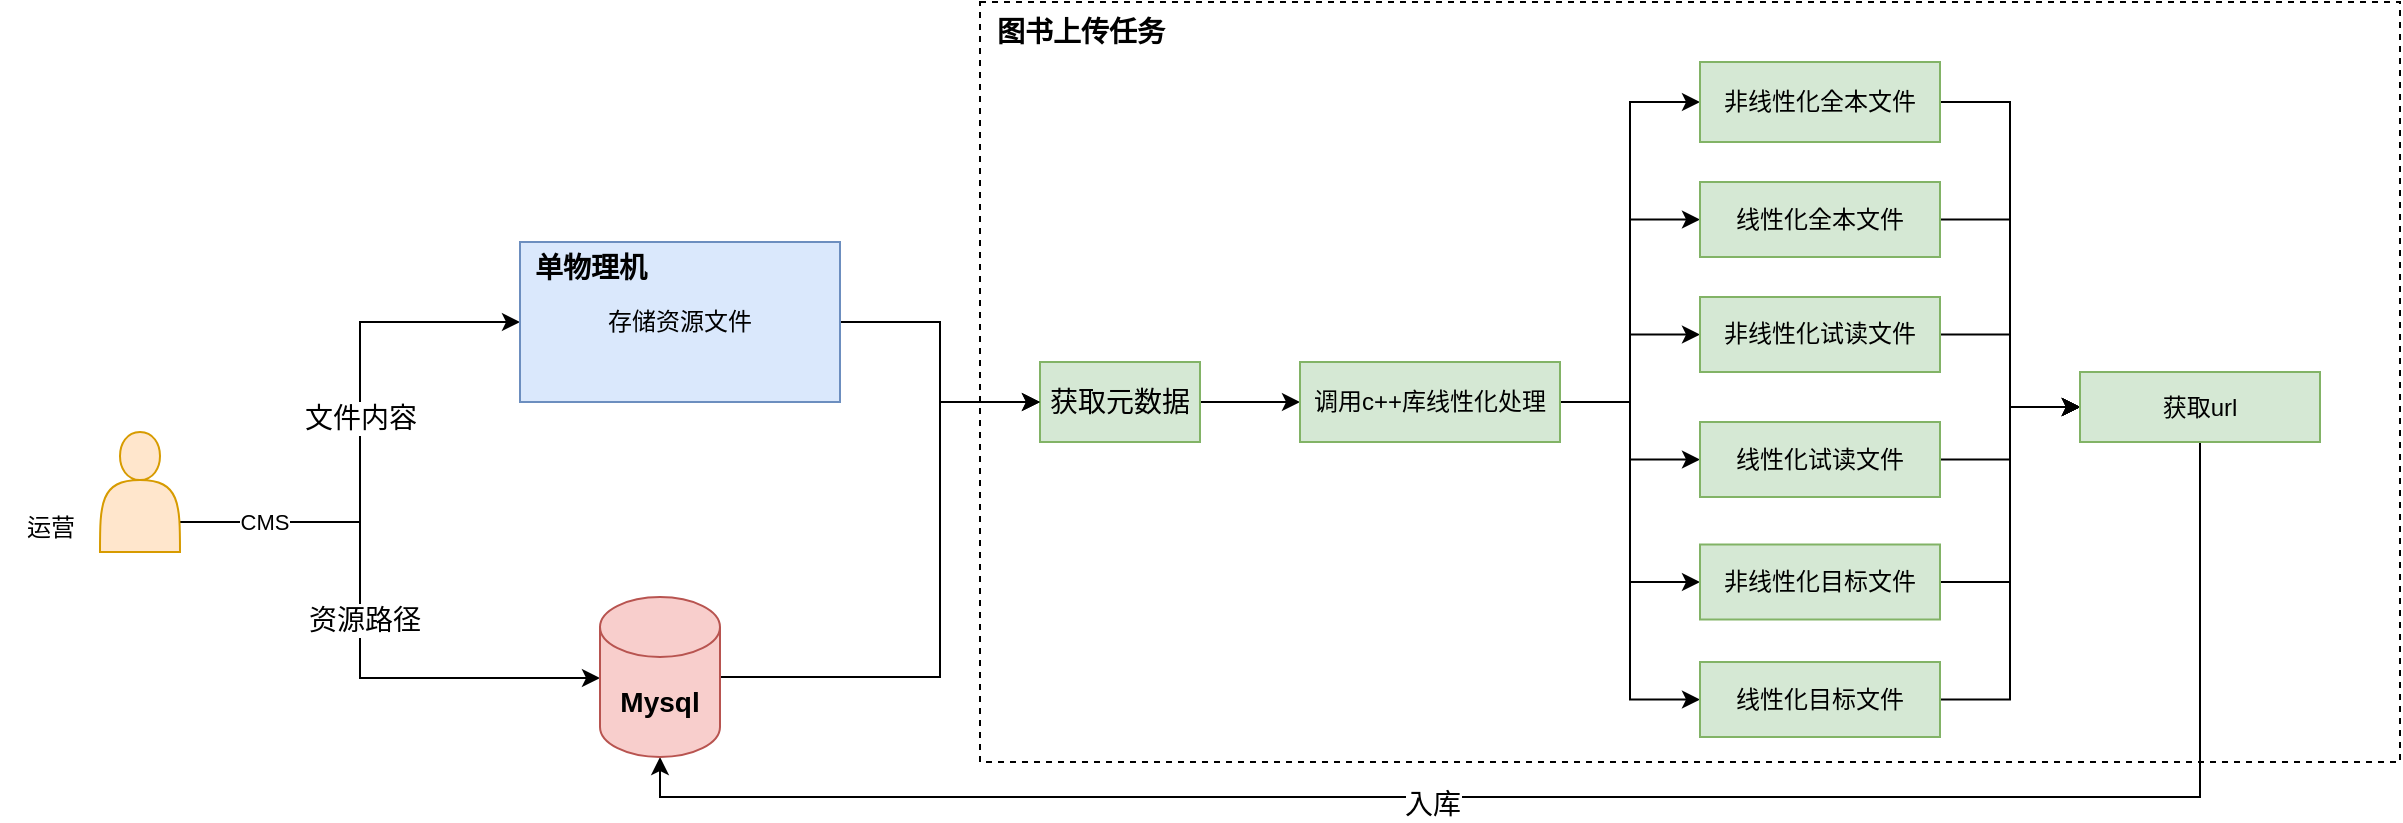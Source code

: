 <mxfile version="21.6.8" type="github">
  <diagram name="第 1 页" id="80tG6JO-mC-Tp9KeBumF">
    <mxGraphModel dx="1434" dy="750" grid="1" gridSize="10" guides="1" tooltips="1" connect="1" arrows="1" fold="1" page="1" pageScale="1" pageWidth="827" pageHeight="1169" math="0" shadow="0">
      <root>
        <mxCell id="0" />
        <mxCell id="1" parent="0" />
        <mxCell id="5UkGeeMsDtwPfgDZ-Mkb-49" value="" style="rounded=0;whiteSpace=wrap;html=1;dashed=1;" vertex="1" parent="1">
          <mxGeometry x="520" y="310" width="710" height="380" as="geometry" />
        </mxCell>
        <mxCell id="5UkGeeMsDtwPfgDZ-Mkb-44" style="edgeStyle=orthogonalEdgeStyle;rounded=0;orthogonalLoop=1;jettySize=auto;html=1;exitX=1;exitY=0.75;exitDx=0;exitDy=0;entryX=0;entryY=0.5;entryDx=0;entryDy=0;" edge="1" parent="1" source="5UkGeeMsDtwPfgDZ-Mkb-1" target="5UkGeeMsDtwPfgDZ-Mkb-42">
          <mxGeometry relative="1" as="geometry">
            <Array as="points">
              <mxPoint x="120" y="570" />
              <mxPoint x="210" y="570" />
              <mxPoint x="210" y="470" />
            </Array>
          </mxGeometry>
        </mxCell>
        <mxCell id="5UkGeeMsDtwPfgDZ-Mkb-48" value="&lt;font style=&quot;font-size: 14px;&quot;&gt;文件内容&lt;/font&gt;" style="edgeLabel;html=1;align=center;verticalAlign=middle;resizable=0;points=[];" vertex="1" connectable="0" parent="5UkGeeMsDtwPfgDZ-Mkb-44">
          <mxGeometry x="0.061" relative="1" as="geometry">
            <mxPoint y="1" as="offset" />
          </mxGeometry>
        </mxCell>
        <mxCell id="5UkGeeMsDtwPfgDZ-Mkb-46" style="edgeStyle=orthogonalEdgeStyle;rounded=0;orthogonalLoop=1;jettySize=auto;html=1;exitX=1;exitY=0.75;exitDx=0;exitDy=0;" edge="1" parent="1" source="5UkGeeMsDtwPfgDZ-Mkb-1" target="5UkGeeMsDtwPfgDZ-Mkb-36">
          <mxGeometry relative="1" as="geometry">
            <Array as="points">
              <mxPoint x="120" y="570" />
              <mxPoint x="210" y="570" />
              <mxPoint x="210" y="648" />
            </Array>
          </mxGeometry>
        </mxCell>
        <mxCell id="5UkGeeMsDtwPfgDZ-Mkb-47" value="&lt;font style=&quot;font-size: 14px;&quot;&gt;资源路径&lt;/font&gt;" style="edgeLabel;html=1;align=center;verticalAlign=middle;resizable=0;points=[];" vertex="1" connectable="0" parent="5UkGeeMsDtwPfgDZ-Mkb-46">
          <mxGeometry x="0.343" y="2" relative="1" as="geometry">
            <mxPoint x="-24" y="-27" as="offset" />
          </mxGeometry>
        </mxCell>
        <mxCell id="5UkGeeMsDtwPfgDZ-Mkb-53" value="CMS" style="edgeLabel;html=1;align=center;verticalAlign=middle;resizable=0;points=[];" vertex="1" connectable="0" parent="5UkGeeMsDtwPfgDZ-Mkb-46">
          <mxGeometry x="-0.707" y="-3" relative="1" as="geometry">
            <mxPoint y="-3" as="offset" />
          </mxGeometry>
        </mxCell>
        <mxCell id="5UkGeeMsDtwPfgDZ-Mkb-1" value="" style="shape=actor;whiteSpace=wrap;html=1;fillColor=#ffe6cc;strokeColor=#d79b00;" vertex="1" parent="1">
          <mxGeometry x="80" y="525" width="40" height="60" as="geometry" />
        </mxCell>
        <mxCell id="5UkGeeMsDtwPfgDZ-Mkb-11" value="" style="edgeStyle=orthogonalEdgeStyle;rounded=0;orthogonalLoop=1;jettySize=auto;html=1;" edge="1" parent="1" source="5UkGeeMsDtwPfgDZ-Mkb-9" target="5UkGeeMsDtwPfgDZ-Mkb-10">
          <mxGeometry relative="1" as="geometry" />
        </mxCell>
        <mxCell id="5UkGeeMsDtwPfgDZ-Mkb-9" value="&lt;font style=&quot;font-size: 14px;&quot;&gt;获取元数据&lt;/font&gt;" style="rounded=0;whiteSpace=wrap;html=1;fillColor=#d5e8d4;strokeColor=#82b366;" vertex="1" parent="1">
          <mxGeometry x="550" y="490" width="80" height="40" as="geometry" />
        </mxCell>
        <mxCell id="5UkGeeMsDtwPfgDZ-Mkb-19" style="edgeStyle=orthogonalEdgeStyle;rounded=0;orthogonalLoop=1;jettySize=auto;html=1;exitX=1;exitY=0.5;exitDx=0;exitDy=0;entryX=0;entryY=0.5;entryDx=0;entryDy=0;" edge="1" parent="1" source="5UkGeeMsDtwPfgDZ-Mkb-10" target="5UkGeeMsDtwPfgDZ-Mkb-12">
          <mxGeometry relative="1" as="geometry" />
        </mxCell>
        <mxCell id="5UkGeeMsDtwPfgDZ-Mkb-20" style="edgeStyle=orthogonalEdgeStyle;rounded=0;orthogonalLoop=1;jettySize=auto;html=1;exitX=1;exitY=0.5;exitDx=0;exitDy=0;entryX=0;entryY=0.5;entryDx=0;entryDy=0;" edge="1" parent="1" source="5UkGeeMsDtwPfgDZ-Mkb-10" target="5UkGeeMsDtwPfgDZ-Mkb-13">
          <mxGeometry relative="1" as="geometry" />
        </mxCell>
        <mxCell id="5UkGeeMsDtwPfgDZ-Mkb-21" style="edgeStyle=orthogonalEdgeStyle;rounded=0;orthogonalLoop=1;jettySize=auto;html=1;exitX=1;exitY=0.5;exitDx=0;exitDy=0;entryX=0;entryY=0.5;entryDx=0;entryDy=0;" edge="1" parent="1" source="5UkGeeMsDtwPfgDZ-Mkb-10" target="5UkGeeMsDtwPfgDZ-Mkb-14">
          <mxGeometry relative="1" as="geometry" />
        </mxCell>
        <mxCell id="5UkGeeMsDtwPfgDZ-Mkb-22" style="edgeStyle=orthogonalEdgeStyle;rounded=0;orthogonalLoop=1;jettySize=auto;html=1;exitX=1;exitY=0.5;exitDx=0;exitDy=0;entryX=0;entryY=0.5;entryDx=0;entryDy=0;" edge="1" parent="1" source="5UkGeeMsDtwPfgDZ-Mkb-10" target="5UkGeeMsDtwPfgDZ-Mkb-15">
          <mxGeometry relative="1" as="geometry" />
        </mxCell>
        <mxCell id="5UkGeeMsDtwPfgDZ-Mkb-24" style="edgeStyle=orthogonalEdgeStyle;rounded=0;orthogonalLoop=1;jettySize=auto;html=1;exitX=1;exitY=0.5;exitDx=0;exitDy=0;entryX=0;entryY=0.5;entryDx=0;entryDy=0;" edge="1" parent="1" source="5UkGeeMsDtwPfgDZ-Mkb-10" target="5UkGeeMsDtwPfgDZ-Mkb-16">
          <mxGeometry relative="1" as="geometry" />
        </mxCell>
        <mxCell id="5UkGeeMsDtwPfgDZ-Mkb-25" style="edgeStyle=orthogonalEdgeStyle;rounded=0;orthogonalLoop=1;jettySize=auto;html=1;exitX=1;exitY=0.5;exitDx=0;exitDy=0;entryX=0;entryY=0.5;entryDx=0;entryDy=0;" edge="1" parent="1" source="5UkGeeMsDtwPfgDZ-Mkb-10" target="5UkGeeMsDtwPfgDZ-Mkb-17">
          <mxGeometry relative="1" as="geometry" />
        </mxCell>
        <mxCell id="5UkGeeMsDtwPfgDZ-Mkb-10" value="调用c++库线性化处理" style="rounded=0;whiteSpace=wrap;html=1;fillColor=#d5e8d4;strokeColor=#82b366;" vertex="1" parent="1">
          <mxGeometry x="680" y="490" width="130" height="40" as="geometry" />
        </mxCell>
        <mxCell id="5UkGeeMsDtwPfgDZ-Mkb-27" style="edgeStyle=orthogonalEdgeStyle;rounded=0;orthogonalLoop=1;jettySize=auto;html=1;exitX=1;exitY=0.5;exitDx=0;exitDy=0;entryX=0;entryY=0.5;entryDx=0;entryDy=0;" edge="1" parent="1" source="5UkGeeMsDtwPfgDZ-Mkb-12" target="5UkGeeMsDtwPfgDZ-Mkb-26">
          <mxGeometry relative="1" as="geometry" />
        </mxCell>
        <mxCell id="5UkGeeMsDtwPfgDZ-Mkb-12" value="非线性化全本文件" style="rounded=0;whiteSpace=wrap;html=1;fillColor=#d5e8d4;strokeColor=#82b366;" vertex="1" parent="1">
          <mxGeometry x="880" y="340" width="120" height="40" as="geometry" />
        </mxCell>
        <mxCell id="5UkGeeMsDtwPfgDZ-Mkb-28" style="edgeStyle=orthogonalEdgeStyle;rounded=0;orthogonalLoop=1;jettySize=auto;html=1;exitX=1;exitY=0.5;exitDx=0;exitDy=0;entryX=0;entryY=0.5;entryDx=0;entryDy=0;" edge="1" parent="1" source="5UkGeeMsDtwPfgDZ-Mkb-13" target="5UkGeeMsDtwPfgDZ-Mkb-26">
          <mxGeometry relative="1" as="geometry" />
        </mxCell>
        <mxCell id="5UkGeeMsDtwPfgDZ-Mkb-13" value="线性化全本文件" style="rounded=0;whiteSpace=wrap;html=1;fillColor=#d5e8d4;strokeColor=#82b366;" vertex="1" parent="1">
          <mxGeometry x="880" y="400" width="120" height="37.5" as="geometry" />
        </mxCell>
        <mxCell id="5UkGeeMsDtwPfgDZ-Mkb-29" style="edgeStyle=orthogonalEdgeStyle;rounded=0;orthogonalLoop=1;jettySize=auto;html=1;exitX=1;exitY=0.5;exitDx=0;exitDy=0;entryX=0;entryY=0.5;entryDx=0;entryDy=0;" edge="1" parent="1" source="5UkGeeMsDtwPfgDZ-Mkb-14" target="5UkGeeMsDtwPfgDZ-Mkb-26">
          <mxGeometry relative="1" as="geometry" />
        </mxCell>
        <mxCell id="5UkGeeMsDtwPfgDZ-Mkb-14" value="非线性化试读文件" style="rounded=0;whiteSpace=wrap;html=1;fillColor=#d5e8d4;strokeColor=#82b366;" vertex="1" parent="1">
          <mxGeometry x="880" y="457.5" width="120" height="37.5" as="geometry" />
        </mxCell>
        <mxCell id="5UkGeeMsDtwPfgDZ-Mkb-30" style="edgeStyle=orthogonalEdgeStyle;rounded=0;orthogonalLoop=1;jettySize=auto;html=1;exitX=1;exitY=0.5;exitDx=0;exitDy=0;entryX=0;entryY=0.5;entryDx=0;entryDy=0;" edge="1" parent="1" source="5UkGeeMsDtwPfgDZ-Mkb-15" target="5UkGeeMsDtwPfgDZ-Mkb-26">
          <mxGeometry relative="1" as="geometry" />
        </mxCell>
        <mxCell id="5UkGeeMsDtwPfgDZ-Mkb-15" value="线性化试读文件" style="rounded=0;whiteSpace=wrap;html=1;fillColor=#d5e8d4;strokeColor=#82b366;" vertex="1" parent="1">
          <mxGeometry x="880" y="520" width="120" height="37.5" as="geometry" />
        </mxCell>
        <mxCell id="5UkGeeMsDtwPfgDZ-Mkb-31" style="edgeStyle=orthogonalEdgeStyle;rounded=0;orthogonalLoop=1;jettySize=auto;html=1;exitX=1;exitY=0.5;exitDx=0;exitDy=0;entryX=0;entryY=0.5;entryDx=0;entryDy=0;" edge="1" parent="1" source="5UkGeeMsDtwPfgDZ-Mkb-16" target="5UkGeeMsDtwPfgDZ-Mkb-26">
          <mxGeometry relative="1" as="geometry" />
        </mxCell>
        <mxCell id="5UkGeeMsDtwPfgDZ-Mkb-16" value="非线性化目标文件" style="rounded=0;whiteSpace=wrap;html=1;fillColor=#d5e8d4;strokeColor=#82b366;" vertex="1" parent="1">
          <mxGeometry x="880" y="581.25" width="120" height="37.5" as="geometry" />
        </mxCell>
        <mxCell id="5UkGeeMsDtwPfgDZ-Mkb-32" style="edgeStyle=orthogonalEdgeStyle;rounded=0;orthogonalLoop=1;jettySize=auto;html=1;exitX=1;exitY=0.5;exitDx=0;exitDy=0;entryX=0;entryY=0.5;entryDx=0;entryDy=0;" edge="1" parent="1" source="5UkGeeMsDtwPfgDZ-Mkb-17" target="5UkGeeMsDtwPfgDZ-Mkb-26">
          <mxGeometry relative="1" as="geometry" />
        </mxCell>
        <mxCell id="5UkGeeMsDtwPfgDZ-Mkb-17" value="线性化目标文件" style="rounded=0;whiteSpace=wrap;html=1;fillColor=#d5e8d4;strokeColor=#82b366;" vertex="1" parent="1">
          <mxGeometry x="880" y="640" width="120" height="37.5" as="geometry" />
        </mxCell>
        <mxCell id="5UkGeeMsDtwPfgDZ-Mkb-40" style="edgeStyle=orthogonalEdgeStyle;rounded=0;orthogonalLoop=1;jettySize=auto;html=1;exitX=0.5;exitY=1;exitDx=0;exitDy=0;entryX=0.5;entryY=1;entryDx=0;entryDy=0;entryPerimeter=0;" edge="1" parent="1" source="5UkGeeMsDtwPfgDZ-Mkb-26" target="5UkGeeMsDtwPfgDZ-Mkb-36">
          <mxGeometry relative="1" as="geometry" />
        </mxCell>
        <mxCell id="5UkGeeMsDtwPfgDZ-Mkb-51" value="&lt;font style=&quot;font-size: 14px;&quot;&gt;入库&lt;/font&gt;" style="edgeLabel;html=1;align=center;verticalAlign=middle;resizable=0;points=[];" vertex="1" connectable="0" parent="5UkGeeMsDtwPfgDZ-Mkb-40">
          <mxGeometry x="0.15" y="-1" relative="1" as="geometry">
            <mxPoint x="-5" y="4" as="offset" />
          </mxGeometry>
        </mxCell>
        <mxCell id="5UkGeeMsDtwPfgDZ-Mkb-26" value="获取url" style="rounded=0;whiteSpace=wrap;html=1;fillColor=#d5e8d4;strokeColor=#82b366;" vertex="1" parent="1">
          <mxGeometry x="1070" y="495" width="120" height="35" as="geometry" />
        </mxCell>
        <mxCell id="5UkGeeMsDtwPfgDZ-Mkb-39" style="edgeStyle=orthogonalEdgeStyle;rounded=0;orthogonalLoop=1;jettySize=auto;html=1;exitX=1;exitY=0.5;exitDx=0;exitDy=0;exitPerimeter=0;entryX=0;entryY=0.5;entryDx=0;entryDy=0;" edge="1" parent="1" source="5UkGeeMsDtwPfgDZ-Mkb-36" target="5UkGeeMsDtwPfgDZ-Mkb-9">
          <mxGeometry relative="1" as="geometry">
            <Array as="points">
              <mxPoint x="500" y="648" />
              <mxPoint x="500" y="510" />
            </Array>
          </mxGeometry>
        </mxCell>
        <mxCell id="5UkGeeMsDtwPfgDZ-Mkb-36" value="&lt;font style=&quot;font-size: 14px;&quot;&gt;&lt;b&gt;Mysql&lt;/b&gt;&lt;/font&gt;" style="shape=cylinder3;whiteSpace=wrap;html=1;boundedLbl=1;backgroundOutline=1;size=15;fillColor=#f8cecc;strokeColor=#b85450;" vertex="1" parent="1">
          <mxGeometry x="330" y="607.5" width="60" height="80" as="geometry" />
        </mxCell>
        <mxCell id="5UkGeeMsDtwPfgDZ-Mkb-45" style="edgeStyle=orthogonalEdgeStyle;rounded=0;orthogonalLoop=1;jettySize=auto;html=1;exitX=1;exitY=0.5;exitDx=0;exitDy=0;entryX=0;entryY=0.5;entryDx=0;entryDy=0;" edge="1" parent="1" source="5UkGeeMsDtwPfgDZ-Mkb-42" target="5UkGeeMsDtwPfgDZ-Mkb-9">
          <mxGeometry relative="1" as="geometry" />
        </mxCell>
        <mxCell id="5UkGeeMsDtwPfgDZ-Mkb-42" value="存储资源文件" style="rounded=0;whiteSpace=wrap;html=1;fillColor=#dae8fc;strokeColor=#6c8ebf;" vertex="1" parent="1">
          <mxGeometry x="290" y="430" width="160" height="80" as="geometry" />
        </mxCell>
        <mxCell id="5UkGeeMsDtwPfgDZ-Mkb-43" value="&lt;font style=&quot;font-size: 14px;&quot;&gt;&lt;b&gt;单物理机&lt;/b&gt;&lt;/font&gt;" style="text;html=1;align=center;verticalAlign=middle;resizable=0;points=[];autosize=1;strokeColor=none;fillColor=none;" vertex="1" parent="1">
          <mxGeometry x="285" y="427.5" width="80" height="30" as="geometry" />
        </mxCell>
        <mxCell id="5UkGeeMsDtwPfgDZ-Mkb-50" value="&lt;b&gt;&lt;font style=&quot;font-size: 14px;&quot;&gt;图书上传任务&lt;/font&gt;&lt;/b&gt;" style="text;html=1;align=center;verticalAlign=middle;resizable=0;points=[];autosize=1;strokeColor=none;fillColor=none;" vertex="1" parent="1">
          <mxGeometry x="515" y="310" width="110" height="30" as="geometry" />
        </mxCell>
        <mxCell id="5UkGeeMsDtwPfgDZ-Mkb-54" value="运营" style="text;html=1;align=center;verticalAlign=middle;resizable=0;points=[];autosize=1;strokeColor=none;fillColor=none;" vertex="1" parent="1">
          <mxGeometry x="30" y="557.5" width="50" height="30" as="geometry" />
        </mxCell>
      </root>
    </mxGraphModel>
  </diagram>
</mxfile>
